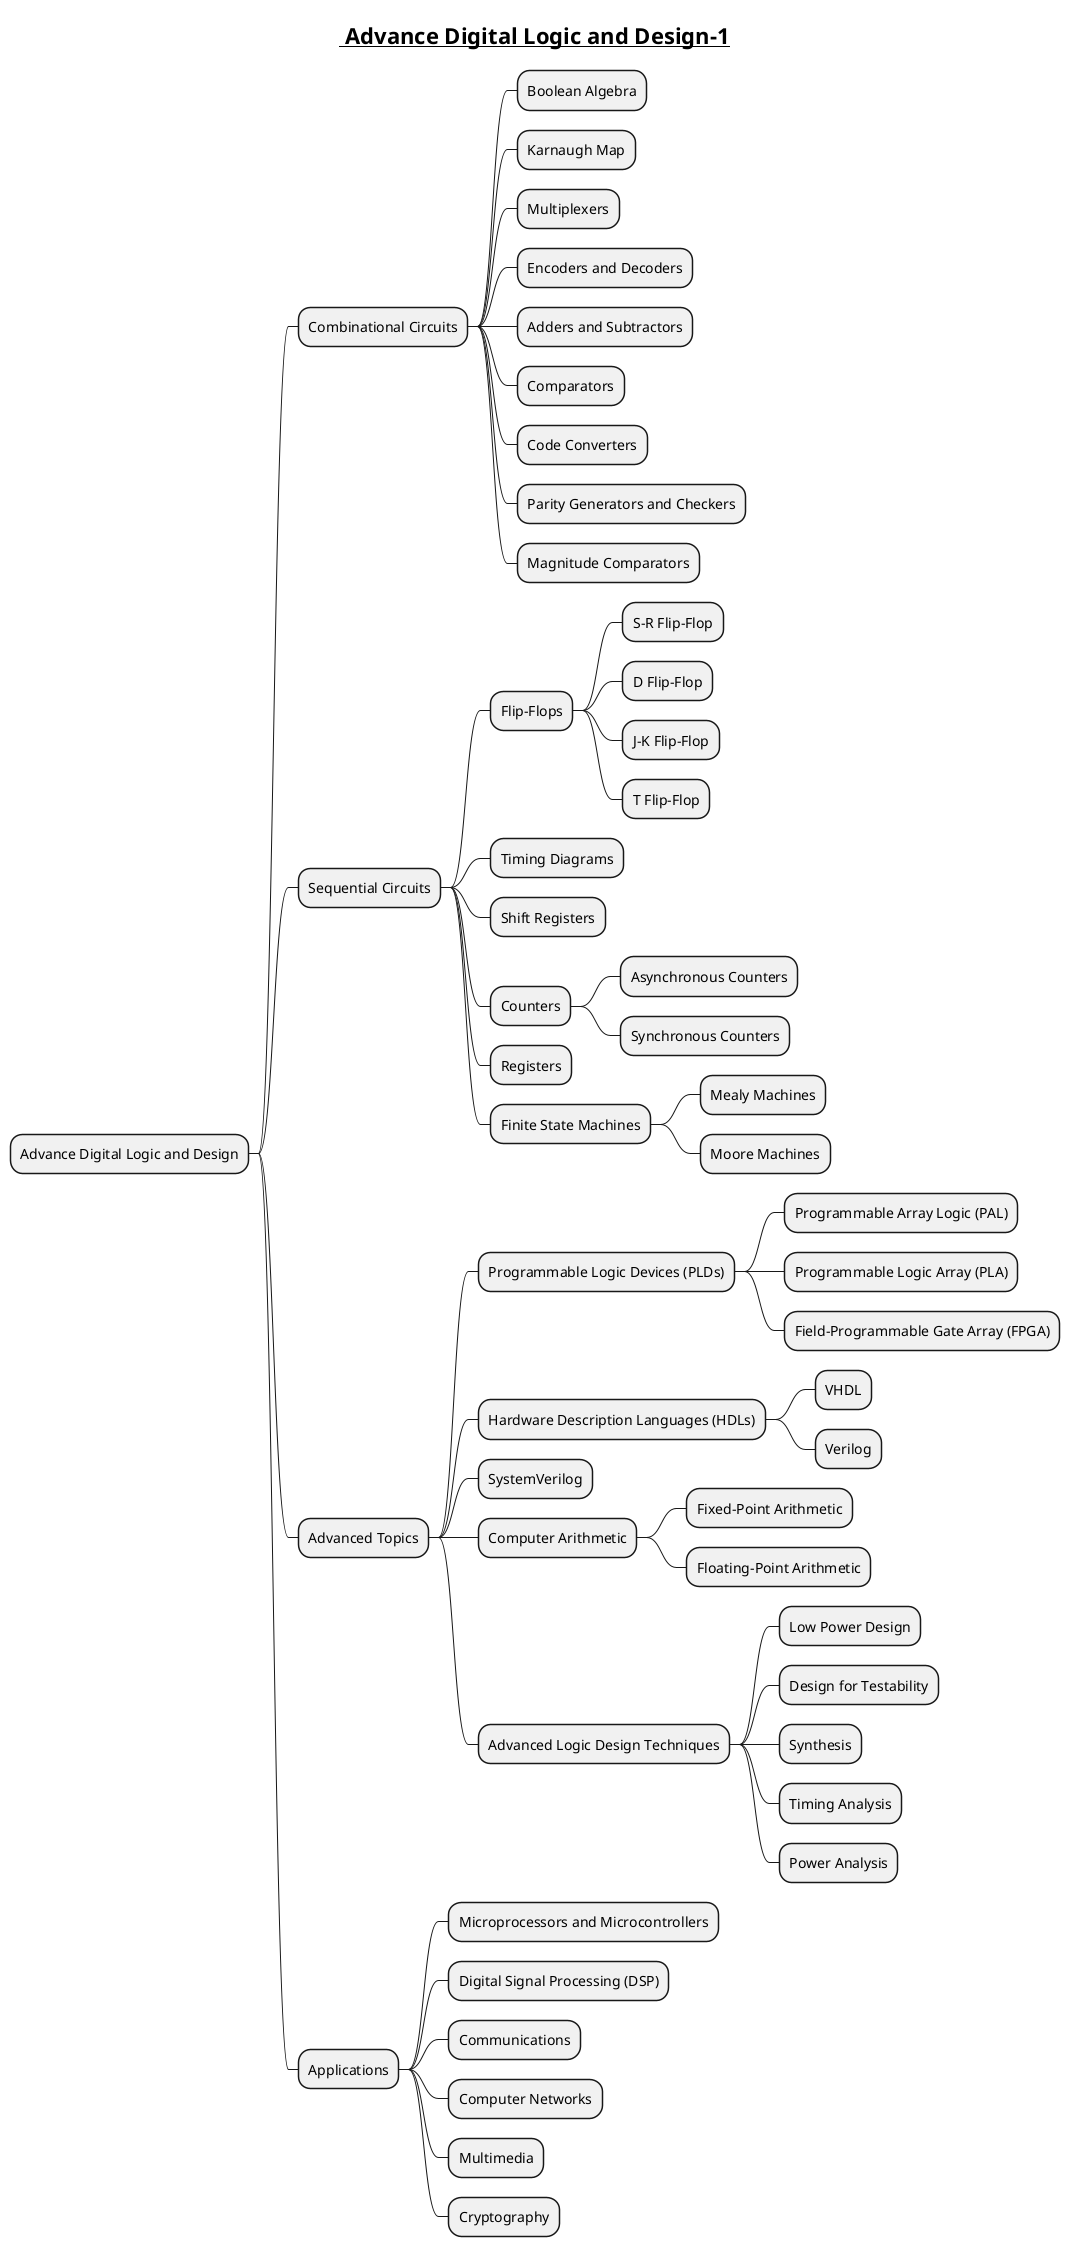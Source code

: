 @startmindmap

title =__ Advance Digital Logic and Design-1__

* Advance Digital Logic and Design

** Combinational Circuits
*** Boolean Algebra
*** Karnaugh Map
*** Multiplexers
*** Encoders and Decoders
*** Adders and Subtractors
*** Comparators
*** Code Converters
*** Parity Generators and Checkers
*** Magnitude Comparators

** Sequential Circuits
*** Flip-Flops
**** S-R Flip-Flop
**** D Flip-Flop
**** J-K Flip-Flop
**** T Flip-Flop
*** Timing Diagrams
*** Shift Registers
*** Counters
**** Asynchronous Counters
**** Synchronous Counters
*** Registers
*** Finite State Machines
**** Mealy Machines
**** Moore Machines

** Advanced Topics
*** Programmable Logic Devices (PLDs)
**** Programmable Array Logic (PAL)
**** Programmable Logic Array (PLA)
**** Field-Programmable Gate Array (FPGA)
*** Hardware Description Languages (HDLs)
**** VHDL
**** Verilog
*** SystemVerilog
*** Computer Arithmetic
**** Fixed-Point Arithmetic
**** Floating-Point Arithmetic
*** Advanced Logic Design Techniques
**** Low Power Design
**** Design for Testability
**** Synthesis
**** Timing Analysis
**** Power Analysis

** Applications
*** Microprocessors and Microcontrollers
*** Digital Signal Processing (DSP)
*** Communications
*** Computer Networks
*** Multimedia
*** Cryptography

@endmindmap
